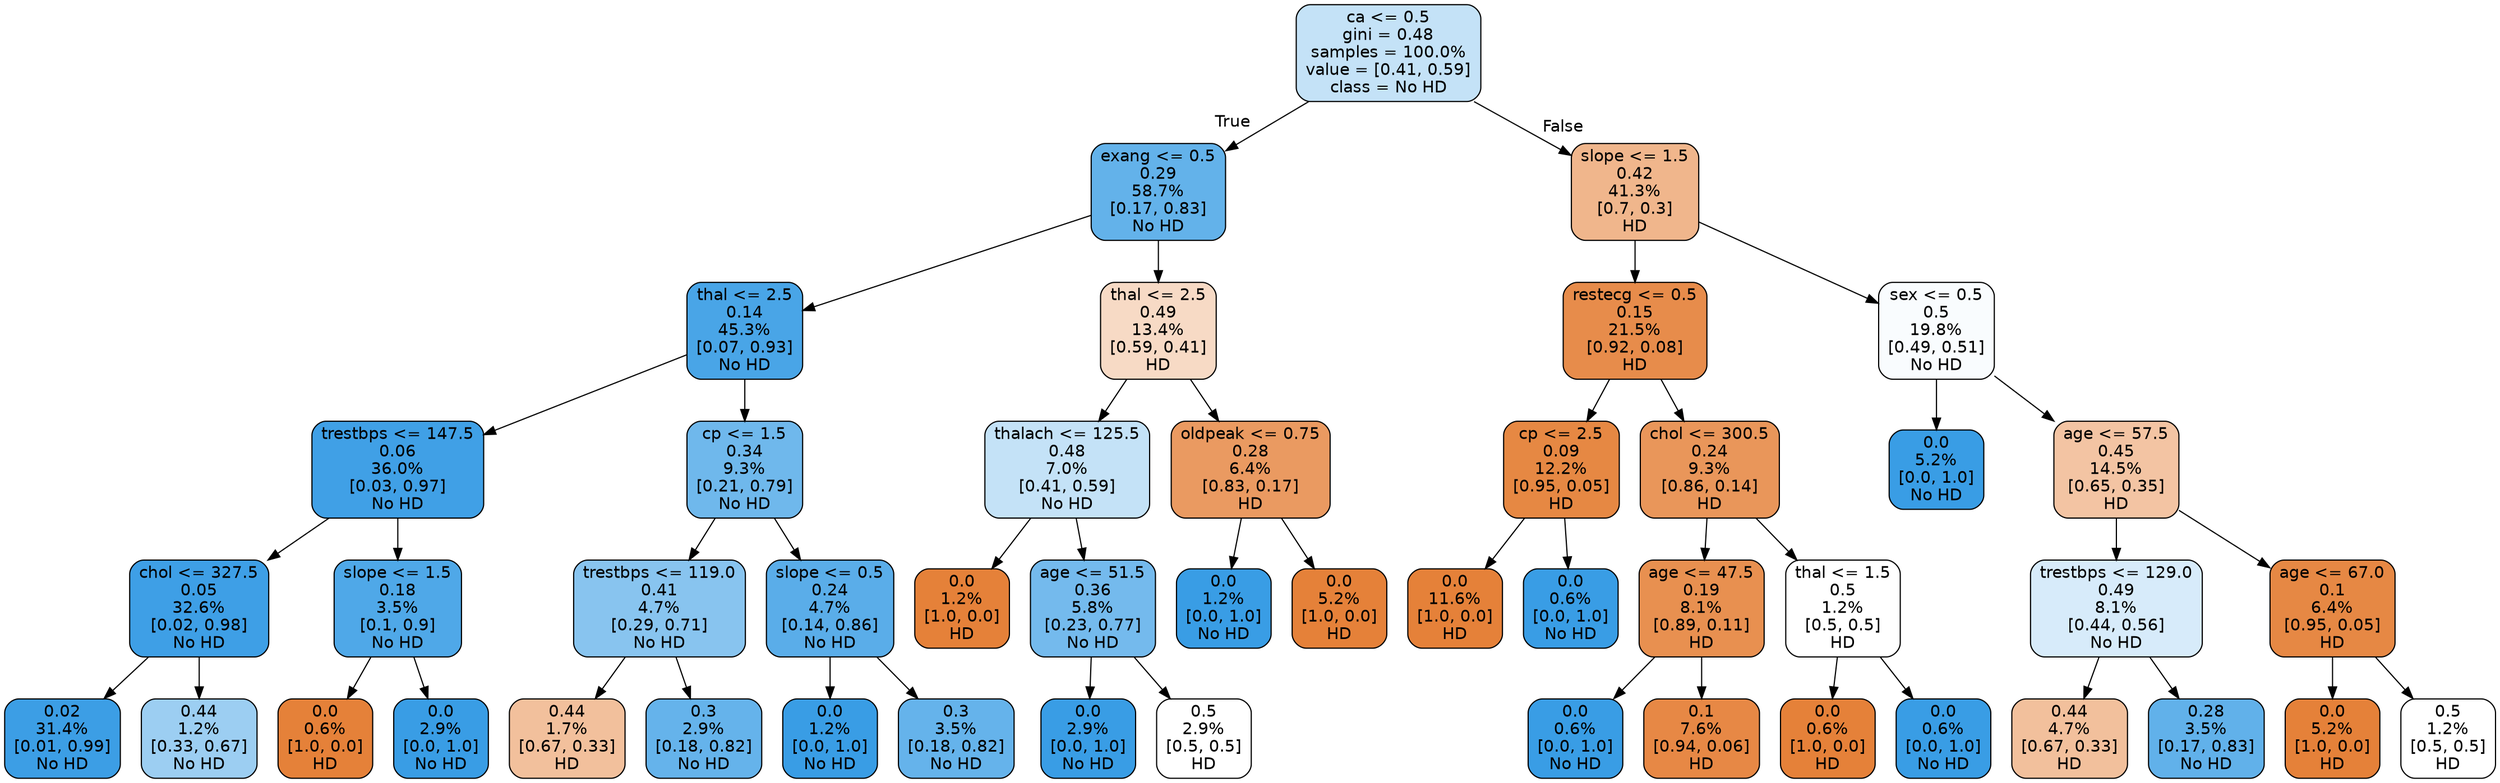 digraph Tree {
node [shape=box, style="filled, rounded", color="black", fontname=helvetica] ;
edge [fontname=helvetica] ;
0 [label="ca <= 0.5\ngini = 0.48\nsamples = 100.0%\nvalue = [0.41, 0.59]\nclass = No HD", fillcolor="#c4e2f7"] ;
1 [label="exang <= 0.5\n0.29\n58.7%\n[0.17, 0.83]\nNo HD", fillcolor="#63b2ea"] ;
0 -> 1 [labeldistance=2.5, labelangle=45, headlabel="True"] ;
2 [label="thal <= 2.5\n0.14\n45.3%\n[0.07, 0.93]\nNo HD", fillcolor="#49a5e7"] ;
1 -> 2 ;
3 [label="trestbps <= 147.5\n0.06\n36.0%\n[0.03, 0.97]\nNo HD", fillcolor="#40a0e6"] ;
2 -> 3 ;
4 [label="chol <= 327.5\n0.05\n32.6%\n[0.02, 0.98]\nNo HD", fillcolor="#3e9fe6"] ;
3 -> 4 ;
5 [label="0.02\n31.4%\n[0.01, 0.99]\nNo HD", fillcolor="#3c9ee5"] ;
4 -> 5 ;
6 [label="0.44\n1.2%\n[0.33, 0.67]\nNo HD", fillcolor="#9ccef2"] ;
4 -> 6 ;
7 [label="slope <= 1.5\n0.18\n3.5%\n[0.1, 0.9]\nNo HD", fillcolor="#4fa8e8"] ;
3 -> 7 ;
8 [label="0.0\n0.6%\n[1.0, 0.0]\nHD", fillcolor="#e58139"] ;
7 -> 8 ;
9 [label="0.0\n2.9%\n[0.0, 1.0]\nNo HD", fillcolor="#399de5"] ;
7 -> 9 ;
10 [label="cp <= 1.5\n0.34\n9.3%\n[0.21, 0.79]\nNo HD", fillcolor="#6fb8ec"] ;
2 -> 10 ;
11 [label="trestbps <= 119.0\n0.41\n4.7%\n[0.29, 0.71]\nNo HD", fillcolor="#88c4ef"] ;
10 -> 11 ;
12 [label="0.44\n1.7%\n[0.67, 0.33]\nHD", fillcolor="#f2c09c"] ;
11 -> 12 ;
13 [label="0.3\n2.9%\n[0.18, 0.82]\nNo HD", fillcolor="#65b3eb"] ;
11 -> 13 ;
14 [label="slope <= 0.5\n0.24\n4.7%\n[0.14, 0.86]\nNo HD", fillcolor="#5aade9"] ;
10 -> 14 ;
15 [label="0.0\n1.2%\n[0.0, 1.0]\nNo HD", fillcolor="#399de5"] ;
14 -> 15 ;
16 [label="0.3\n3.5%\n[0.18, 0.82]\nNo HD", fillcolor="#65b3eb"] ;
14 -> 16 ;
17 [label="thal <= 2.5\n0.49\n13.4%\n[0.59, 0.41]\nHD", fillcolor="#f7dac5"] ;
1 -> 17 ;
18 [label="thalach <= 125.5\n0.48\n7.0%\n[0.41, 0.59]\nNo HD", fillcolor="#c4e2f7"] ;
17 -> 18 ;
19 [label="0.0\n1.2%\n[1.0, 0.0]\nHD", fillcolor="#e58139"] ;
18 -> 19 ;
20 [label="age <= 51.5\n0.36\n5.8%\n[0.23, 0.77]\nNo HD", fillcolor="#74baed"] ;
18 -> 20 ;
21 [label="0.0\n2.9%\n[0.0, 1.0]\nNo HD", fillcolor="#399de5"] ;
20 -> 21 ;
22 [label="0.5\n2.9%\n[0.5, 0.5]\nHD", fillcolor="#ffffff"] ;
20 -> 22 ;
23 [label="oldpeak <= 0.75\n0.28\n6.4%\n[0.83, 0.17]\nHD", fillcolor="#ea9a61"] ;
17 -> 23 ;
24 [label="0.0\n1.2%\n[0.0, 1.0]\nNo HD", fillcolor="#399de5"] ;
23 -> 24 ;
25 [label="0.0\n5.2%\n[1.0, 0.0]\nHD", fillcolor="#e58139"] ;
23 -> 25 ;
26 [label="slope <= 1.5\n0.42\n41.3%\n[0.7, 0.3]\nHD", fillcolor="#f0b68c"] ;
0 -> 26 [labeldistance=2.5, labelangle=-45, headlabel="False"] ;
27 [label="restecg <= 0.5\n0.15\n21.5%\n[0.92, 0.08]\nHD", fillcolor="#e78c4b"] ;
26 -> 27 ;
28 [label="cp <= 2.5\n0.09\n12.2%\n[0.95, 0.05]\nHD", fillcolor="#e68843"] ;
27 -> 28 ;
29 [label="0.0\n11.6%\n[1.0, 0.0]\nHD", fillcolor="#e58139"] ;
28 -> 29 ;
30 [label="0.0\n0.6%\n[0.0, 1.0]\nNo HD", fillcolor="#399de5"] ;
28 -> 30 ;
31 [label="chol <= 300.5\n0.24\n9.3%\n[0.86, 0.14]\nHD", fillcolor="#e9965a"] ;
27 -> 31 ;
32 [label="age <= 47.5\n0.19\n8.1%\n[0.89, 0.11]\nHD", fillcolor="#e89050"] ;
31 -> 32 ;
33 [label="0.0\n0.6%\n[0.0, 1.0]\nNo HD", fillcolor="#399de5"] ;
32 -> 33 ;
34 [label="0.1\n7.6%\n[0.94, 0.06]\nHD", fillcolor="#e78845"] ;
32 -> 34 ;
35 [label="thal <= 1.5\n0.5\n1.2%\n[0.5, 0.5]\nHD", fillcolor="#ffffff"] ;
31 -> 35 ;
36 [label="0.0\n0.6%\n[1.0, 0.0]\nHD", fillcolor="#e58139"] ;
35 -> 36 ;
37 [label="0.0\n0.6%\n[0.0, 1.0]\nNo HD", fillcolor="#399de5"] ;
35 -> 37 ;
38 [label="sex <= 0.5\n0.5\n19.8%\n[0.49, 0.51]\nNo HD", fillcolor="#f9fcfe"] ;
26 -> 38 ;
39 [label="0.0\n5.2%\n[0.0, 1.0]\nNo HD", fillcolor="#399de5"] ;
38 -> 39 ;
40 [label="age <= 57.5\n0.45\n14.5%\n[0.65, 0.35]\nHD", fillcolor="#f3c4a3"] ;
38 -> 40 ;
41 [label="trestbps <= 129.0\n0.49\n8.1%\n[0.44, 0.56]\nNo HD", fillcolor="#d7ebfa"] ;
40 -> 41 ;
42 [label="0.44\n4.7%\n[0.67, 0.33]\nHD", fillcolor="#f2c09c"] ;
41 -> 42 ;
43 [label="0.28\n3.5%\n[0.17, 0.83]\nNo HD", fillcolor="#61b1ea"] ;
41 -> 43 ;
44 [label="age <= 67.0\n0.1\n6.4%\n[0.95, 0.05]\nHD", fillcolor="#e68844"] ;
40 -> 44 ;
45 [label="0.0\n5.2%\n[1.0, 0.0]\nHD", fillcolor="#e58139"] ;
44 -> 45 ;
46 [label="0.5\n1.2%\n[0.5, 0.5]\nHD", fillcolor="#ffffff"] ;
44 -> 46 ;
}